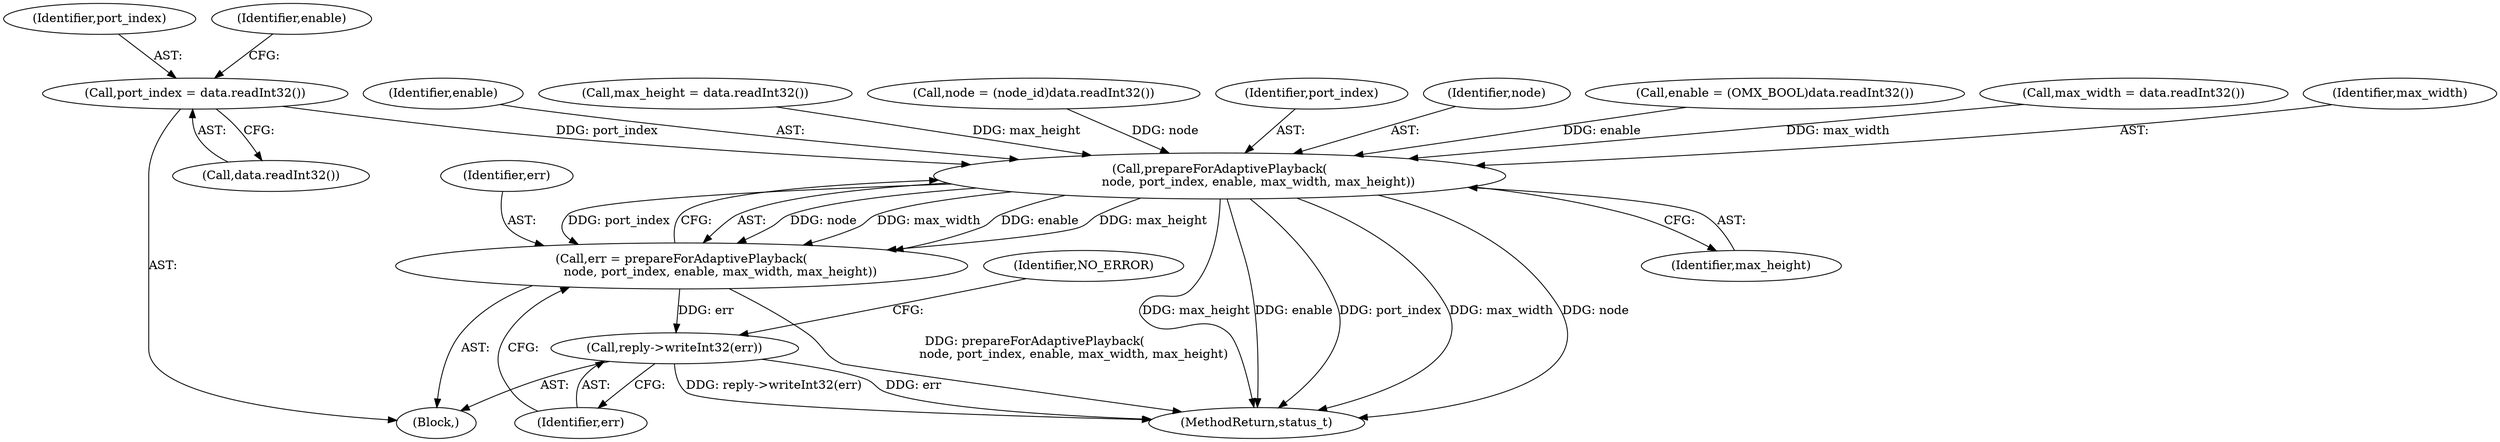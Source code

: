 digraph "0_Android_0bb5ced60304da7f61478ffd359e7ba65d72f181@API" {
"1000985" [label="(Call,port_index = data.readInt32())"];
"1001005" [label="(Call,prepareForAdaptivePlayback(\n                    node, port_index, enable, max_width, max_height))"];
"1001003" [label="(Call,err = prepareForAdaptivePlayback(\n                    node, port_index, enable, max_width, max_height))"];
"1001011" [label="(Call,reply->writeInt32(err))"];
"1000973" [label="(Block,)"];
"1001337" [label="(MethodReturn,status_t)"];
"1000979" [label="(Call,node = (node_id)data.readInt32())"];
"1001007" [label="(Identifier,port_index)"];
"1001006" [label="(Identifier,node)"];
"1000989" [label="(Call,enable = (OMX_BOOL)data.readInt32())"];
"1000995" [label="(Call,max_width = data.readInt32())"];
"1001012" [label="(Identifier,err)"];
"1001014" [label="(Identifier,NO_ERROR)"];
"1000986" [label="(Identifier,port_index)"];
"1001010" [label="(Identifier,max_height)"];
"1001011" [label="(Call,reply->writeInt32(err))"];
"1001009" [label="(Identifier,max_width)"];
"1001004" [label="(Identifier,err)"];
"1001008" [label="(Identifier,enable)"];
"1000999" [label="(Call,max_height = data.readInt32())"];
"1001005" [label="(Call,prepareForAdaptivePlayback(\n                    node, port_index, enable, max_width, max_height))"];
"1000990" [label="(Identifier,enable)"];
"1001003" [label="(Call,err = prepareForAdaptivePlayback(\n                    node, port_index, enable, max_width, max_height))"];
"1000987" [label="(Call,data.readInt32())"];
"1000985" [label="(Call,port_index = data.readInt32())"];
"1000985" -> "1000973"  [label="AST: "];
"1000985" -> "1000987"  [label="CFG: "];
"1000986" -> "1000985"  [label="AST: "];
"1000987" -> "1000985"  [label="AST: "];
"1000990" -> "1000985"  [label="CFG: "];
"1000985" -> "1001005"  [label="DDG: port_index"];
"1001005" -> "1001003"  [label="AST: "];
"1001005" -> "1001010"  [label="CFG: "];
"1001006" -> "1001005"  [label="AST: "];
"1001007" -> "1001005"  [label="AST: "];
"1001008" -> "1001005"  [label="AST: "];
"1001009" -> "1001005"  [label="AST: "];
"1001010" -> "1001005"  [label="AST: "];
"1001003" -> "1001005"  [label="CFG: "];
"1001005" -> "1001337"  [label="DDG: enable"];
"1001005" -> "1001337"  [label="DDG: port_index"];
"1001005" -> "1001337"  [label="DDG: max_width"];
"1001005" -> "1001337"  [label="DDG: node"];
"1001005" -> "1001337"  [label="DDG: max_height"];
"1001005" -> "1001003"  [label="DDG: node"];
"1001005" -> "1001003"  [label="DDG: max_width"];
"1001005" -> "1001003"  [label="DDG: enable"];
"1001005" -> "1001003"  [label="DDG: max_height"];
"1001005" -> "1001003"  [label="DDG: port_index"];
"1000979" -> "1001005"  [label="DDG: node"];
"1000989" -> "1001005"  [label="DDG: enable"];
"1000995" -> "1001005"  [label="DDG: max_width"];
"1000999" -> "1001005"  [label="DDG: max_height"];
"1001003" -> "1000973"  [label="AST: "];
"1001004" -> "1001003"  [label="AST: "];
"1001012" -> "1001003"  [label="CFG: "];
"1001003" -> "1001337"  [label="DDG: prepareForAdaptivePlayback(\n                    node, port_index, enable, max_width, max_height)"];
"1001003" -> "1001011"  [label="DDG: err"];
"1001011" -> "1000973"  [label="AST: "];
"1001011" -> "1001012"  [label="CFG: "];
"1001012" -> "1001011"  [label="AST: "];
"1001014" -> "1001011"  [label="CFG: "];
"1001011" -> "1001337"  [label="DDG: err"];
"1001011" -> "1001337"  [label="DDG: reply->writeInt32(err)"];
}
